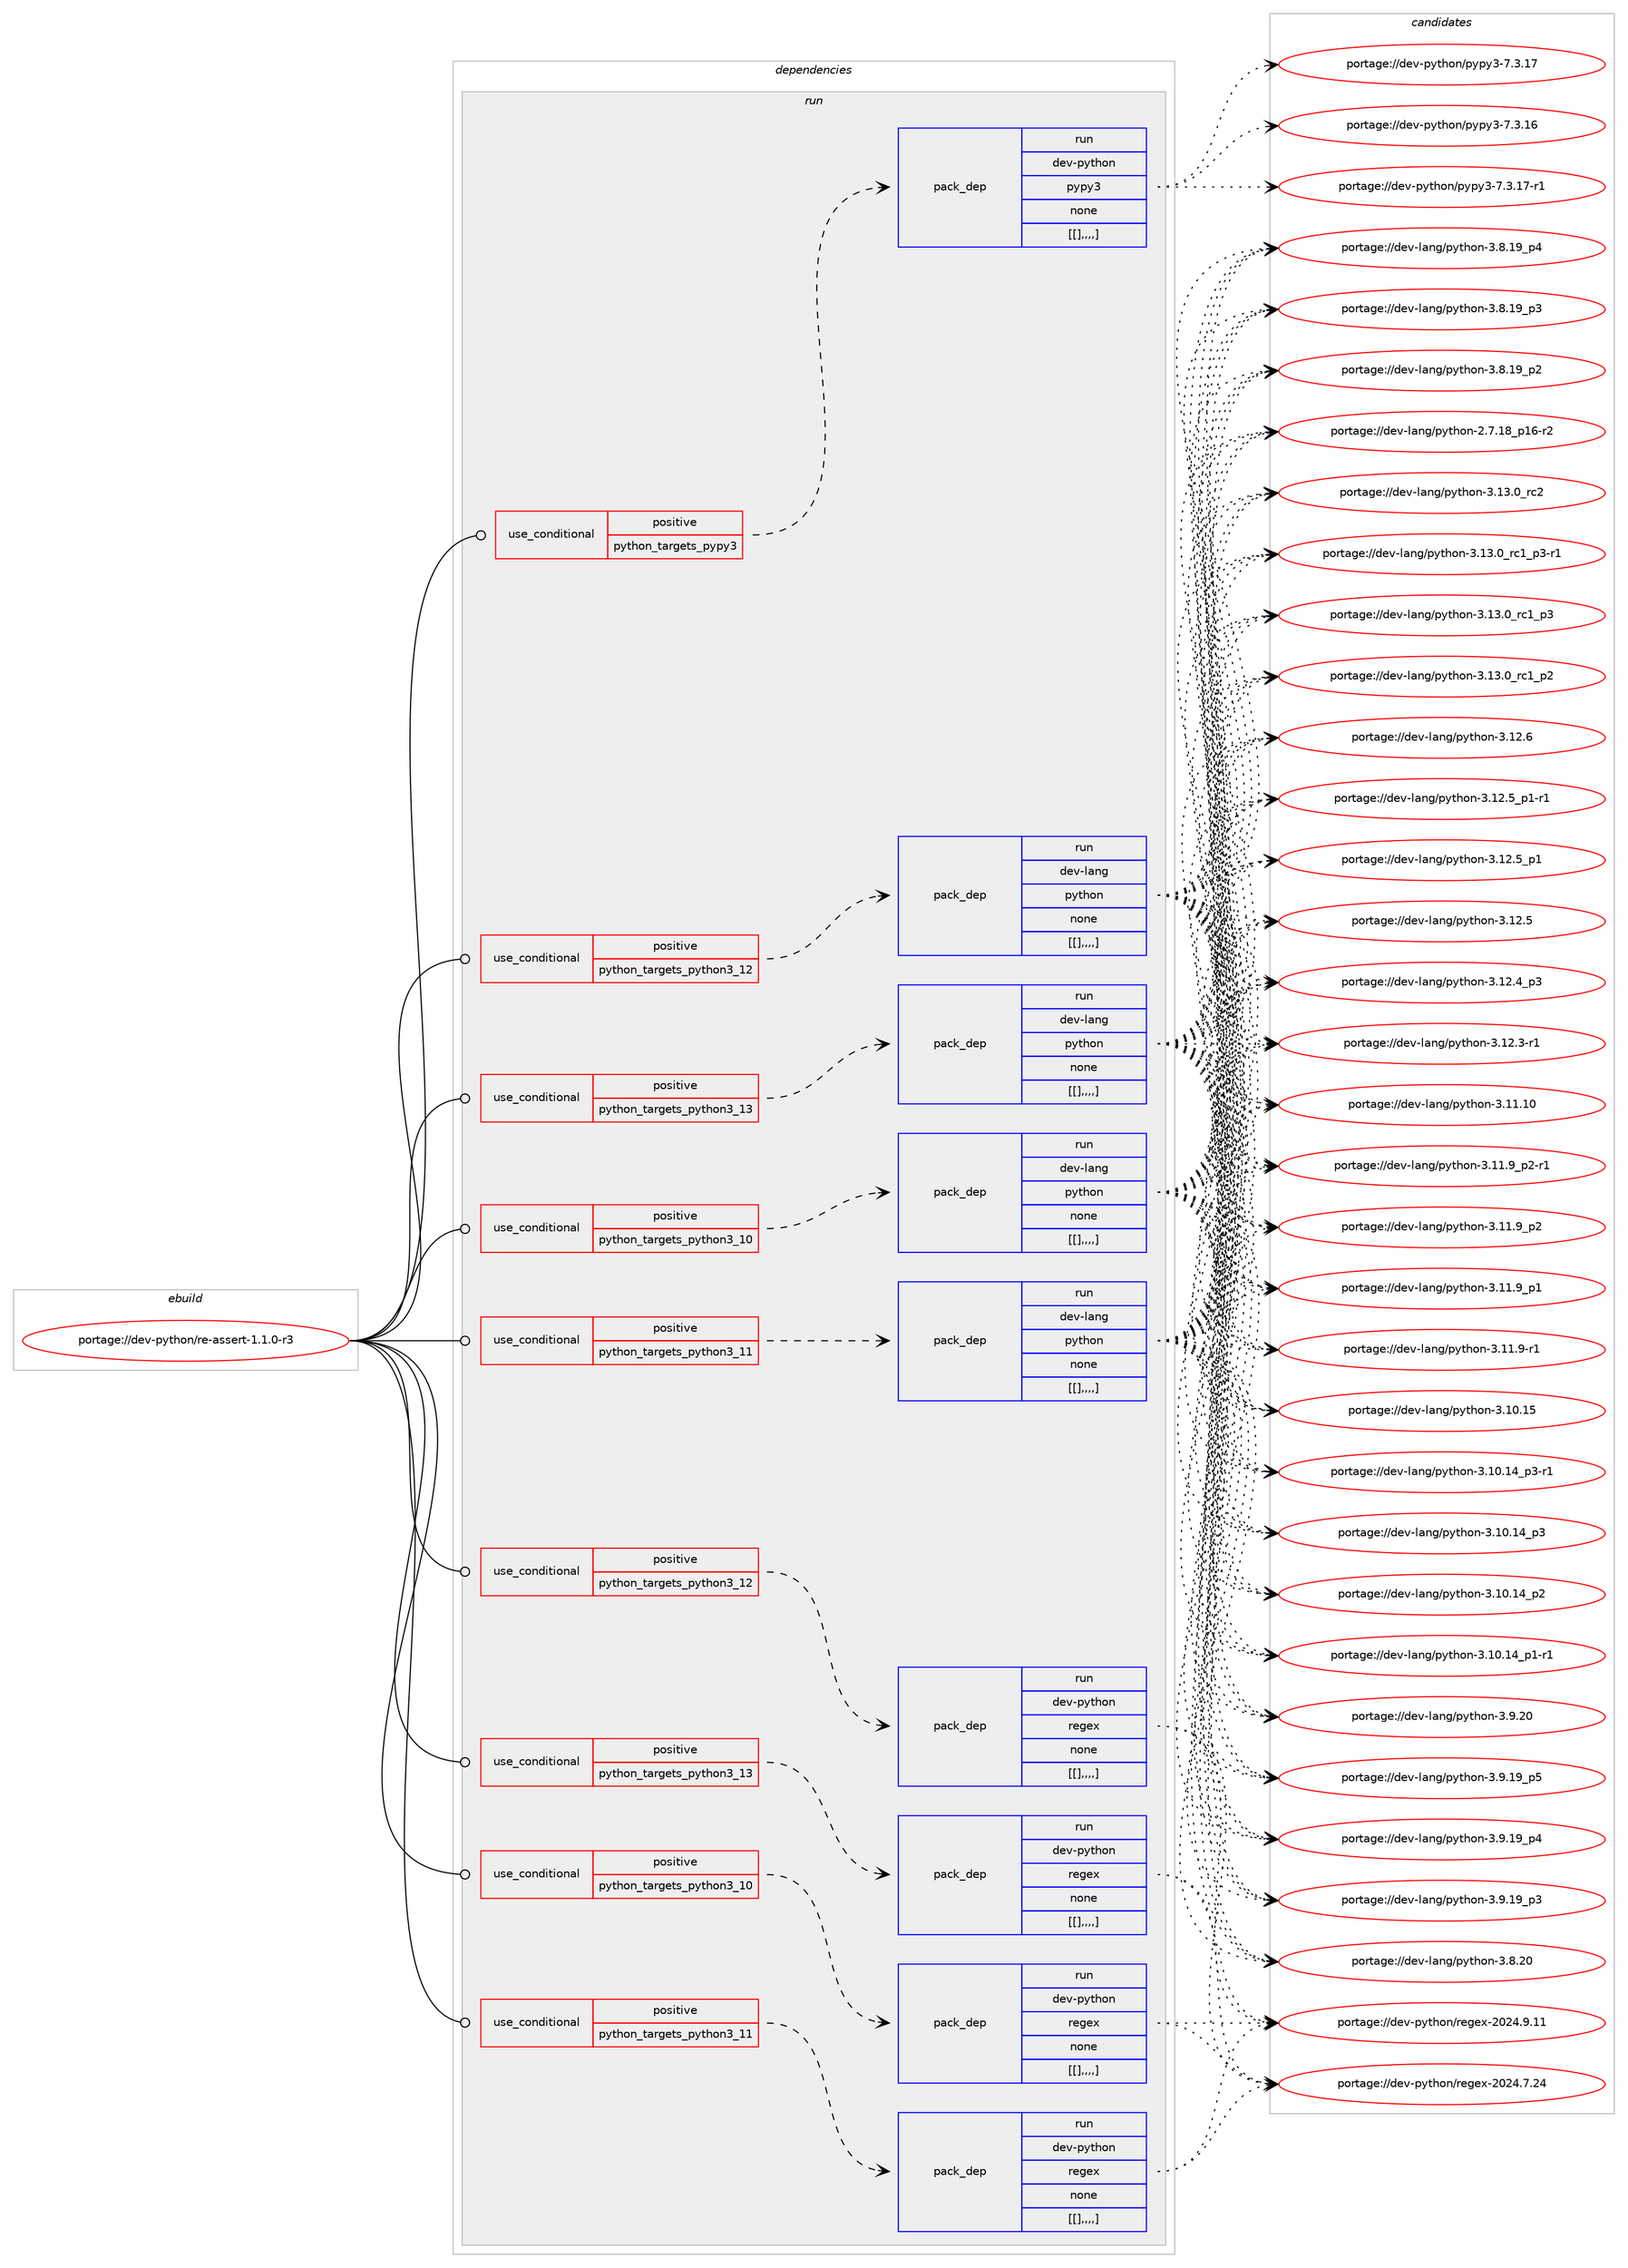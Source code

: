 digraph prolog {

# *************
# Graph options
# *************

newrank=true;
concentrate=true;
compound=true;
graph [rankdir=LR,fontname=Helvetica,fontsize=10,ranksep=1.5];#, ranksep=2.5, nodesep=0.2];
edge  [arrowhead=vee];
node  [fontname=Helvetica,fontsize=10];

# **********
# The ebuild
# **********

subgraph cluster_leftcol {
color=gray;
label=<<i>ebuild</i>>;
id [label="portage://dev-python/re-assert-1.1.0-r3", color=red, width=4, href="../dev-python/re-assert-1.1.0-r3.svg"];
}

# ****************
# The dependencies
# ****************

subgraph cluster_midcol {
color=gray;
label=<<i>dependencies</i>>;
subgraph cluster_compile {
fillcolor="#eeeeee";
style=filled;
label=<<i>compile</i>>;
}
subgraph cluster_compileandrun {
fillcolor="#eeeeee";
style=filled;
label=<<i>compile and run</i>>;
}
subgraph cluster_run {
fillcolor="#eeeeee";
style=filled;
label=<<i>run</i>>;
subgraph cond39828 {
dependency163602 [label=<<TABLE BORDER="0" CELLBORDER="1" CELLSPACING="0" CELLPADDING="4"><TR><TD ROWSPAN="3" CELLPADDING="10">use_conditional</TD></TR><TR><TD>positive</TD></TR><TR><TD>python_targets_pypy3</TD></TR></TABLE>>, shape=none, color=red];
subgraph pack122513 {
dependency163603 [label=<<TABLE BORDER="0" CELLBORDER="1" CELLSPACING="0" CELLPADDING="4" WIDTH="220"><TR><TD ROWSPAN="6" CELLPADDING="30">pack_dep</TD></TR><TR><TD WIDTH="110">run</TD></TR><TR><TD>dev-python</TD></TR><TR><TD>pypy3</TD></TR><TR><TD>none</TD></TR><TR><TD>[[],,,,]</TD></TR></TABLE>>, shape=none, color=blue];
}
dependency163602:e -> dependency163603:w [weight=20,style="dashed",arrowhead="vee"];
}
id:e -> dependency163602:w [weight=20,style="solid",arrowhead="odot"];
subgraph cond39829 {
dependency163604 [label=<<TABLE BORDER="0" CELLBORDER="1" CELLSPACING="0" CELLPADDING="4"><TR><TD ROWSPAN="3" CELLPADDING="10">use_conditional</TD></TR><TR><TD>positive</TD></TR><TR><TD>python_targets_python3_10</TD></TR></TABLE>>, shape=none, color=red];
subgraph pack122514 {
dependency163605 [label=<<TABLE BORDER="0" CELLBORDER="1" CELLSPACING="0" CELLPADDING="4" WIDTH="220"><TR><TD ROWSPAN="6" CELLPADDING="30">pack_dep</TD></TR><TR><TD WIDTH="110">run</TD></TR><TR><TD>dev-lang</TD></TR><TR><TD>python</TD></TR><TR><TD>none</TD></TR><TR><TD>[[],,,,]</TD></TR></TABLE>>, shape=none, color=blue];
}
dependency163604:e -> dependency163605:w [weight=20,style="dashed",arrowhead="vee"];
}
id:e -> dependency163604:w [weight=20,style="solid",arrowhead="odot"];
subgraph cond39830 {
dependency163606 [label=<<TABLE BORDER="0" CELLBORDER="1" CELLSPACING="0" CELLPADDING="4"><TR><TD ROWSPAN="3" CELLPADDING="10">use_conditional</TD></TR><TR><TD>positive</TD></TR><TR><TD>python_targets_python3_10</TD></TR></TABLE>>, shape=none, color=red];
subgraph pack122515 {
dependency163607 [label=<<TABLE BORDER="0" CELLBORDER="1" CELLSPACING="0" CELLPADDING="4" WIDTH="220"><TR><TD ROWSPAN="6" CELLPADDING="30">pack_dep</TD></TR><TR><TD WIDTH="110">run</TD></TR><TR><TD>dev-python</TD></TR><TR><TD>regex</TD></TR><TR><TD>none</TD></TR><TR><TD>[[],,,,]</TD></TR></TABLE>>, shape=none, color=blue];
}
dependency163606:e -> dependency163607:w [weight=20,style="dashed",arrowhead="vee"];
}
id:e -> dependency163606:w [weight=20,style="solid",arrowhead="odot"];
subgraph cond39831 {
dependency163608 [label=<<TABLE BORDER="0" CELLBORDER="1" CELLSPACING="0" CELLPADDING="4"><TR><TD ROWSPAN="3" CELLPADDING="10">use_conditional</TD></TR><TR><TD>positive</TD></TR><TR><TD>python_targets_python3_11</TD></TR></TABLE>>, shape=none, color=red];
subgraph pack122516 {
dependency163609 [label=<<TABLE BORDER="0" CELLBORDER="1" CELLSPACING="0" CELLPADDING="4" WIDTH="220"><TR><TD ROWSPAN="6" CELLPADDING="30">pack_dep</TD></TR><TR><TD WIDTH="110">run</TD></TR><TR><TD>dev-lang</TD></TR><TR><TD>python</TD></TR><TR><TD>none</TD></TR><TR><TD>[[],,,,]</TD></TR></TABLE>>, shape=none, color=blue];
}
dependency163608:e -> dependency163609:w [weight=20,style="dashed",arrowhead="vee"];
}
id:e -> dependency163608:w [weight=20,style="solid",arrowhead="odot"];
subgraph cond39832 {
dependency163610 [label=<<TABLE BORDER="0" CELLBORDER="1" CELLSPACING="0" CELLPADDING="4"><TR><TD ROWSPAN="3" CELLPADDING="10">use_conditional</TD></TR><TR><TD>positive</TD></TR><TR><TD>python_targets_python3_11</TD></TR></TABLE>>, shape=none, color=red];
subgraph pack122517 {
dependency163611 [label=<<TABLE BORDER="0" CELLBORDER="1" CELLSPACING="0" CELLPADDING="4" WIDTH="220"><TR><TD ROWSPAN="6" CELLPADDING="30">pack_dep</TD></TR><TR><TD WIDTH="110">run</TD></TR><TR><TD>dev-python</TD></TR><TR><TD>regex</TD></TR><TR><TD>none</TD></TR><TR><TD>[[],,,,]</TD></TR></TABLE>>, shape=none, color=blue];
}
dependency163610:e -> dependency163611:w [weight=20,style="dashed",arrowhead="vee"];
}
id:e -> dependency163610:w [weight=20,style="solid",arrowhead="odot"];
subgraph cond39833 {
dependency163612 [label=<<TABLE BORDER="0" CELLBORDER="1" CELLSPACING="0" CELLPADDING="4"><TR><TD ROWSPAN="3" CELLPADDING="10">use_conditional</TD></TR><TR><TD>positive</TD></TR><TR><TD>python_targets_python3_12</TD></TR></TABLE>>, shape=none, color=red];
subgraph pack122518 {
dependency163613 [label=<<TABLE BORDER="0" CELLBORDER="1" CELLSPACING="0" CELLPADDING="4" WIDTH="220"><TR><TD ROWSPAN="6" CELLPADDING="30">pack_dep</TD></TR><TR><TD WIDTH="110">run</TD></TR><TR><TD>dev-lang</TD></TR><TR><TD>python</TD></TR><TR><TD>none</TD></TR><TR><TD>[[],,,,]</TD></TR></TABLE>>, shape=none, color=blue];
}
dependency163612:e -> dependency163613:w [weight=20,style="dashed",arrowhead="vee"];
}
id:e -> dependency163612:w [weight=20,style="solid",arrowhead="odot"];
subgraph cond39834 {
dependency163614 [label=<<TABLE BORDER="0" CELLBORDER="1" CELLSPACING="0" CELLPADDING="4"><TR><TD ROWSPAN="3" CELLPADDING="10">use_conditional</TD></TR><TR><TD>positive</TD></TR><TR><TD>python_targets_python3_12</TD></TR></TABLE>>, shape=none, color=red];
subgraph pack122519 {
dependency163615 [label=<<TABLE BORDER="0" CELLBORDER="1" CELLSPACING="0" CELLPADDING="4" WIDTH="220"><TR><TD ROWSPAN="6" CELLPADDING="30">pack_dep</TD></TR><TR><TD WIDTH="110">run</TD></TR><TR><TD>dev-python</TD></TR><TR><TD>regex</TD></TR><TR><TD>none</TD></TR><TR><TD>[[],,,,]</TD></TR></TABLE>>, shape=none, color=blue];
}
dependency163614:e -> dependency163615:w [weight=20,style="dashed",arrowhead="vee"];
}
id:e -> dependency163614:w [weight=20,style="solid",arrowhead="odot"];
subgraph cond39835 {
dependency163616 [label=<<TABLE BORDER="0" CELLBORDER="1" CELLSPACING="0" CELLPADDING="4"><TR><TD ROWSPAN="3" CELLPADDING="10">use_conditional</TD></TR><TR><TD>positive</TD></TR><TR><TD>python_targets_python3_13</TD></TR></TABLE>>, shape=none, color=red];
subgraph pack122520 {
dependency163617 [label=<<TABLE BORDER="0" CELLBORDER="1" CELLSPACING="0" CELLPADDING="4" WIDTH="220"><TR><TD ROWSPAN="6" CELLPADDING="30">pack_dep</TD></TR><TR><TD WIDTH="110">run</TD></TR><TR><TD>dev-lang</TD></TR><TR><TD>python</TD></TR><TR><TD>none</TD></TR><TR><TD>[[],,,,]</TD></TR></TABLE>>, shape=none, color=blue];
}
dependency163616:e -> dependency163617:w [weight=20,style="dashed",arrowhead="vee"];
}
id:e -> dependency163616:w [weight=20,style="solid",arrowhead="odot"];
subgraph cond39836 {
dependency163618 [label=<<TABLE BORDER="0" CELLBORDER="1" CELLSPACING="0" CELLPADDING="4"><TR><TD ROWSPAN="3" CELLPADDING="10">use_conditional</TD></TR><TR><TD>positive</TD></TR><TR><TD>python_targets_python3_13</TD></TR></TABLE>>, shape=none, color=red];
subgraph pack122521 {
dependency163619 [label=<<TABLE BORDER="0" CELLBORDER="1" CELLSPACING="0" CELLPADDING="4" WIDTH="220"><TR><TD ROWSPAN="6" CELLPADDING="30">pack_dep</TD></TR><TR><TD WIDTH="110">run</TD></TR><TR><TD>dev-python</TD></TR><TR><TD>regex</TD></TR><TR><TD>none</TD></TR><TR><TD>[[],,,,]</TD></TR></TABLE>>, shape=none, color=blue];
}
dependency163618:e -> dependency163619:w [weight=20,style="dashed",arrowhead="vee"];
}
id:e -> dependency163618:w [weight=20,style="solid",arrowhead="odot"];
}
}

# **************
# The candidates
# **************

subgraph cluster_choices {
rank=same;
color=gray;
label=<<i>candidates</i>>;

subgraph choice122513 {
color=black;
nodesep=1;
choice100101118451121211161041111104711212111212151455546514649554511449 [label="portage://dev-python/pypy3-7.3.17-r1", color=red, width=4,href="../dev-python/pypy3-7.3.17-r1.svg"];
choice10010111845112121116104111110471121211121215145554651464955 [label="portage://dev-python/pypy3-7.3.17", color=red, width=4,href="../dev-python/pypy3-7.3.17.svg"];
choice10010111845112121116104111110471121211121215145554651464954 [label="portage://dev-python/pypy3-7.3.16", color=red, width=4,href="../dev-python/pypy3-7.3.16.svg"];
dependency163603:e -> choice100101118451121211161041111104711212111212151455546514649554511449:w [style=dotted,weight="100"];
dependency163603:e -> choice10010111845112121116104111110471121211121215145554651464955:w [style=dotted,weight="100"];
dependency163603:e -> choice10010111845112121116104111110471121211121215145554651464954:w [style=dotted,weight="100"];
}
subgraph choice122514 {
color=black;
nodesep=1;
choice10010111845108971101034711212111610411111045514649514648951149950 [label="portage://dev-lang/python-3.13.0_rc2", color=red, width=4,href="../dev-lang/python-3.13.0_rc2.svg"];
choice1001011184510897110103471121211161041111104551464951464895114994995112514511449 [label="portage://dev-lang/python-3.13.0_rc1_p3-r1", color=red, width=4,href="../dev-lang/python-3.13.0_rc1_p3-r1.svg"];
choice100101118451089711010347112121116104111110455146495146489511499499511251 [label="portage://dev-lang/python-3.13.0_rc1_p3", color=red, width=4,href="../dev-lang/python-3.13.0_rc1_p3.svg"];
choice100101118451089711010347112121116104111110455146495146489511499499511250 [label="portage://dev-lang/python-3.13.0_rc1_p2", color=red, width=4,href="../dev-lang/python-3.13.0_rc1_p2.svg"];
choice10010111845108971101034711212111610411111045514649504654 [label="portage://dev-lang/python-3.12.6", color=red, width=4,href="../dev-lang/python-3.12.6.svg"];
choice1001011184510897110103471121211161041111104551464950465395112494511449 [label="portage://dev-lang/python-3.12.5_p1-r1", color=red, width=4,href="../dev-lang/python-3.12.5_p1-r1.svg"];
choice100101118451089711010347112121116104111110455146495046539511249 [label="portage://dev-lang/python-3.12.5_p1", color=red, width=4,href="../dev-lang/python-3.12.5_p1.svg"];
choice10010111845108971101034711212111610411111045514649504653 [label="portage://dev-lang/python-3.12.5", color=red, width=4,href="../dev-lang/python-3.12.5.svg"];
choice100101118451089711010347112121116104111110455146495046529511251 [label="portage://dev-lang/python-3.12.4_p3", color=red, width=4,href="../dev-lang/python-3.12.4_p3.svg"];
choice100101118451089711010347112121116104111110455146495046514511449 [label="portage://dev-lang/python-3.12.3-r1", color=red, width=4,href="../dev-lang/python-3.12.3-r1.svg"];
choice1001011184510897110103471121211161041111104551464949464948 [label="portage://dev-lang/python-3.11.10", color=red, width=4,href="../dev-lang/python-3.11.10.svg"];
choice1001011184510897110103471121211161041111104551464949465795112504511449 [label="portage://dev-lang/python-3.11.9_p2-r1", color=red, width=4,href="../dev-lang/python-3.11.9_p2-r1.svg"];
choice100101118451089711010347112121116104111110455146494946579511250 [label="portage://dev-lang/python-3.11.9_p2", color=red, width=4,href="../dev-lang/python-3.11.9_p2.svg"];
choice100101118451089711010347112121116104111110455146494946579511249 [label="portage://dev-lang/python-3.11.9_p1", color=red, width=4,href="../dev-lang/python-3.11.9_p1.svg"];
choice100101118451089711010347112121116104111110455146494946574511449 [label="portage://dev-lang/python-3.11.9-r1", color=red, width=4,href="../dev-lang/python-3.11.9-r1.svg"];
choice1001011184510897110103471121211161041111104551464948464953 [label="portage://dev-lang/python-3.10.15", color=red, width=4,href="../dev-lang/python-3.10.15.svg"];
choice100101118451089711010347112121116104111110455146494846495295112514511449 [label="portage://dev-lang/python-3.10.14_p3-r1", color=red, width=4,href="../dev-lang/python-3.10.14_p3-r1.svg"];
choice10010111845108971101034711212111610411111045514649484649529511251 [label="portage://dev-lang/python-3.10.14_p3", color=red, width=4,href="../dev-lang/python-3.10.14_p3.svg"];
choice10010111845108971101034711212111610411111045514649484649529511250 [label="portage://dev-lang/python-3.10.14_p2", color=red, width=4,href="../dev-lang/python-3.10.14_p2.svg"];
choice100101118451089711010347112121116104111110455146494846495295112494511449 [label="portage://dev-lang/python-3.10.14_p1-r1", color=red, width=4,href="../dev-lang/python-3.10.14_p1-r1.svg"];
choice10010111845108971101034711212111610411111045514657465048 [label="portage://dev-lang/python-3.9.20", color=red, width=4,href="../dev-lang/python-3.9.20.svg"];
choice100101118451089711010347112121116104111110455146574649579511253 [label="portage://dev-lang/python-3.9.19_p5", color=red, width=4,href="../dev-lang/python-3.9.19_p5.svg"];
choice100101118451089711010347112121116104111110455146574649579511252 [label="portage://dev-lang/python-3.9.19_p4", color=red, width=4,href="../dev-lang/python-3.9.19_p4.svg"];
choice100101118451089711010347112121116104111110455146574649579511251 [label="portage://dev-lang/python-3.9.19_p3", color=red, width=4,href="../dev-lang/python-3.9.19_p3.svg"];
choice10010111845108971101034711212111610411111045514656465048 [label="portage://dev-lang/python-3.8.20", color=red, width=4,href="../dev-lang/python-3.8.20.svg"];
choice100101118451089711010347112121116104111110455146564649579511252 [label="portage://dev-lang/python-3.8.19_p4", color=red, width=4,href="../dev-lang/python-3.8.19_p4.svg"];
choice100101118451089711010347112121116104111110455146564649579511251 [label="portage://dev-lang/python-3.8.19_p3", color=red, width=4,href="../dev-lang/python-3.8.19_p3.svg"];
choice100101118451089711010347112121116104111110455146564649579511250 [label="portage://dev-lang/python-3.8.19_p2", color=red, width=4,href="../dev-lang/python-3.8.19_p2.svg"];
choice100101118451089711010347112121116104111110455046554649569511249544511450 [label="portage://dev-lang/python-2.7.18_p16-r2", color=red, width=4,href="../dev-lang/python-2.7.18_p16-r2.svg"];
dependency163605:e -> choice10010111845108971101034711212111610411111045514649514648951149950:w [style=dotted,weight="100"];
dependency163605:e -> choice1001011184510897110103471121211161041111104551464951464895114994995112514511449:w [style=dotted,weight="100"];
dependency163605:e -> choice100101118451089711010347112121116104111110455146495146489511499499511251:w [style=dotted,weight="100"];
dependency163605:e -> choice100101118451089711010347112121116104111110455146495146489511499499511250:w [style=dotted,weight="100"];
dependency163605:e -> choice10010111845108971101034711212111610411111045514649504654:w [style=dotted,weight="100"];
dependency163605:e -> choice1001011184510897110103471121211161041111104551464950465395112494511449:w [style=dotted,weight="100"];
dependency163605:e -> choice100101118451089711010347112121116104111110455146495046539511249:w [style=dotted,weight="100"];
dependency163605:e -> choice10010111845108971101034711212111610411111045514649504653:w [style=dotted,weight="100"];
dependency163605:e -> choice100101118451089711010347112121116104111110455146495046529511251:w [style=dotted,weight="100"];
dependency163605:e -> choice100101118451089711010347112121116104111110455146495046514511449:w [style=dotted,weight="100"];
dependency163605:e -> choice1001011184510897110103471121211161041111104551464949464948:w [style=dotted,weight="100"];
dependency163605:e -> choice1001011184510897110103471121211161041111104551464949465795112504511449:w [style=dotted,weight="100"];
dependency163605:e -> choice100101118451089711010347112121116104111110455146494946579511250:w [style=dotted,weight="100"];
dependency163605:e -> choice100101118451089711010347112121116104111110455146494946579511249:w [style=dotted,weight="100"];
dependency163605:e -> choice100101118451089711010347112121116104111110455146494946574511449:w [style=dotted,weight="100"];
dependency163605:e -> choice1001011184510897110103471121211161041111104551464948464953:w [style=dotted,weight="100"];
dependency163605:e -> choice100101118451089711010347112121116104111110455146494846495295112514511449:w [style=dotted,weight="100"];
dependency163605:e -> choice10010111845108971101034711212111610411111045514649484649529511251:w [style=dotted,weight="100"];
dependency163605:e -> choice10010111845108971101034711212111610411111045514649484649529511250:w [style=dotted,weight="100"];
dependency163605:e -> choice100101118451089711010347112121116104111110455146494846495295112494511449:w [style=dotted,weight="100"];
dependency163605:e -> choice10010111845108971101034711212111610411111045514657465048:w [style=dotted,weight="100"];
dependency163605:e -> choice100101118451089711010347112121116104111110455146574649579511253:w [style=dotted,weight="100"];
dependency163605:e -> choice100101118451089711010347112121116104111110455146574649579511252:w [style=dotted,weight="100"];
dependency163605:e -> choice100101118451089711010347112121116104111110455146574649579511251:w [style=dotted,weight="100"];
dependency163605:e -> choice10010111845108971101034711212111610411111045514656465048:w [style=dotted,weight="100"];
dependency163605:e -> choice100101118451089711010347112121116104111110455146564649579511252:w [style=dotted,weight="100"];
dependency163605:e -> choice100101118451089711010347112121116104111110455146564649579511251:w [style=dotted,weight="100"];
dependency163605:e -> choice100101118451089711010347112121116104111110455146564649579511250:w [style=dotted,weight="100"];
dependency163605:e -> choice100101118451089711010347112121116104111110455046554649569511249544511450:w [style=dotted,weight="100"];
}
subgraph choice122515 {
color=black;
nodesep=1;
choice100101118451121211161041111104711410110310112045504850524657464949 [label="portage://dev-python/regex-2024.9.11", color=red, width=4,href="../dev-python/regex-2024.9.11.svg"];
choice100101118451121211161041111104711410110310112045504850524655465052 [label="portage://dev-python/regex-2024.7.24", color=red, width=4,href="../dev-python/regex-2024.7.24.svg"];
dependency163607:e -> choice100101118451121211161041111104711410110310112045504850524657464949:w [style=dotted,weight="100"];
dependency163607:e -> choice100101118451121211161041111104711410110310112045504850524655465052:w [style=dotted,weight="100"];
}
subgraph choice122516 {
color=black;
nodesep=1;
choice10010111845108971101034711212111610411111045514649514648951149950 [label="portage://dev-lang/python-3.13.0_rc2", color=red, width=4,href="../dev-lang/python-3.13.0_rc2.svg"];
choice1001011184510897110103471121211161041111104551464951464895114994995112514511449 [label="portage://dev-lang/python-3.13.0_rc1_p3-r1", color=red, width=4,href="../dev-lang/python-3.13.0_rc1_p3-r1.svg"];
choice100101118451089711010347112121116104111110455146495146489511499499511251 [label="portage://dev-lang/python-3.13.0_rc1_p3", color=red, width=4,href="../dev-lang/python-3.13.0_rc1_p3.svg"];
choice100101118451089711010347112121116104111110455146495146489511499499511250 [label="portage://dev-lang/python-3.13.0_rc1_p2", color=red, width=4,href="../dev-lang/python-3.13.0_rc1_p2.svg"];
choice10010111845108971101034711212111610411111045514649504654 [label="portage://dev-lang/python-3.12.6", color=red, width=4,href="../dev-lang/python-3.12.6.svg"];
choice1001011184510897110103471121211161041111104551464950465395112494511449 [label="portage://dev-lang/python-3.12.5_p1-r1", color=red, width=4,href="../dev-lang/python-3.12.5_p1-r1.svg"];
choice100101118451089711010347112121116104111110455146495046539511249 [label="portage://dev-lang/python-3.12.5_p1", color=red, width=4,href="../dev-lang/python-3.12.5_p1.svg"];
choice10010111845108971101034711212111610411111045514649504653 [label="portage://dev-lang/python-3.12.5", color=red, width=4,href="../dev-lang/python-3.12.5.svg"];
choice100101118451089711010347112121116104111110455146495046529511251 [label="portage://dev-lang/python-3.12.4_p3", color=red, width=4,href="../dev-lang/python-3.12.4_p3.svg"];
choice100101118451089711010347112121116104111110455146495046514511449 [label="portage://dev-lang/python-3.12.3-r1", color=red, width=4,href="../dev-lang/python-3.12.3-r1.svg"];
choice1001011184510897110103471121211161041111104551464949464948 [label="portage://dev-lang/python-3.11.10", color=red, width=4,href="../dev-lang/python-3.11.10.svg"];
choice1001011184510897110103471121211161041111104551464949465795112504511449 [label="portage://dev-lang/python-3.11.9_p2-r1", color=red, width=4,href="../dev-lang/python-3.11.9_p2-r1.svg"];
choice100101118451089711010347112121116104111110455146494946579511250 [label="portage://dev-lang/python-3.11.9_p2", color=red, width=4,href="../dev-lang/python-3.11.9_p2.svg"];
choice100101118451089711010347112121116104111110455146494946579511249 [label="portage://dev-lang/python-3.11.9_p1", color=red, width=4,href="../dev-lang/python-3.11.9_p1.svg"];
choice100101118451089711010347112121116104111110455146494946574511449 [label="portage://dev-lang/python-3.11.9-r1", color=red, width=4,href="../dev-lang/python-3.11.9-r1.svg"];
choice1001011184510897110103471121211161041111104551464948464953 [label="portage://dev-lang/python-3.10.15", color=red, width=4,href="../dev-lang/python-3.10.15.svg"];
choice100101118451089711010347112121116104111110455146494846495295112514511449 [label="portage://dev-lang/python-3.10.14_p3-r1", color=red, width=4,href="../dev-lang/python-3.10.14_p3-r1.svg"];
choice10010111845108971101034711212111610411111045514649484649529511251 [label="portage://dev-lang/python-3.10.14_p3", color=red, width=4,href="../dev-lang/python-3.10.14_p3.svg"];
choice10010111845108971101034711212111610411111045514649484649529511250 [label="portage://dev-lang/python-3.10.14_p2", color=red, width=4,href="../dev-lang/python-3.10.14_p2.svg"];
choice100101118451089711010347112121116104111110455146494846495295112494511449 [label="portage://dev-lang/python-3.10.14_p1-r1", color=red, width=4,href="../dev-lang/python-3.10.14_p1-r1.svg"];
choice10010111845108971101034711212111610411111045514657465048 [label="portage://dev-lang/python-3.9.20", color=red, width=4,href="../dev-lang/python-3.9.20.svg"];
choice100101118451089711010347112121116104111110455146574649579511253 [label="portage://dev-lang/python-3.9.19_p5", color=red, width=4,href="../dev-lang/python-3.9.19_p5.svg"];
choice100101118451089711010347112121116104111110455146574649579511252 [label="portage://dev-lang/python-3.9.19_p4", color=red, width=4,href="../dev-lang/python-3.9.19_p4.svg"];
choice100101118451089711010347112121116104111110455146574649579511251 [label="portage://dev-lang/python-3.9.19_p3", color=red, width=4,href="../dev-lang/python-3.9.19_p3.svg"];
choice10010111845108971101034711212111610411111045514656465048 [label="portage://dev-lang/python-3.8.20", color=red, width=4,href="../dev-lang/python-3.8.20.svg"];
choice100101118451089711010347112121116104111110455146564649579511252 [label="portage://dev-lang/python-3.8.19_p4", color=red, width=4,href="../dev-lang/python-3.8.19_p4.svg"];
choice100101118451089711010347112121116104111110455146564649579511251 [label="portage://dev-lang/python-3.8.19_p3", color=red, width=4,href="../dev-lang/python-3.8.19_p3.svg"];
choice100101118451089711010347112121116104111110455146564649579511250 [label="portage://dev-lang/python-3.8.19_p2", color=red, width=4,href="../dev-lang/python-3.8.19_p2.svg"];
choice100101118451089711010347112121116104111110455046554649569511249544511450 [label="portage://dev-lang/python-2.7.18_p16-r2", color=red, width=4,href="../dev-lang/python-2.7.18_p16-r2.svg"];
dependency163609:e -> choice10010111845108971101034711212111610411111045514649514648951149950:w [style=dotted,weight="100"];
dependency163609:e -> choice1001011184510897110103471121211161041111104551464951464895114994995112514511449:w [style=dotted,weight="100"];
dependency163609:e -> choice100101118451089711010347112121116104111110455146495146489511499499511251:w [style=dotted,weight="100"];
dependency163609:e -> choice100101118451089711010347112121116104111110455146495146489511499499511250:w [style=dotted,weight="100"];
dependency163609:e -> choice10010111845108971101034711212111610411111045514649504654:w [style=dotted,weight="100"];
dependency163609:e -> choice1001011184510897110103471121211161041111104551464950465395112494511449:w [style=dotted,weight="100"];
dependency163609:e -> choice100101118451089711010347112121116104111110455146495046539511249:w [style=dotted,weight="100"];
dependency163609:e -> choice10010111845108971101034711212111610411111045514649504653:w [style=dotted,weight="100"];
dependency163609:e -> choice100101118451089711010347112121116104111110455146495046529511251:w [style=dotted,weight="100"];
dependency163609:e -> choice100101118451089711010347112121116104111110455146495046514511449:w [style=dotted,weight="100"];
dependency163609:e -> choice1001011184510897110103471121211161041111104551464949464948:w [style=dotted,weight="100"];
dependency163609:e -> choice1001011184510897110103471121211161041111104551464949465795112504511449:w [style=dotted,weight="100"];
dependency163609:e -> choice100101118451089711010347112121116104111110455146494946579511250:w [style=dotted,weight="100"];
dependency163609:e -> choice100101118451089711010347112121116104111110455146494946579511249:w [style=dotted,weight="100"];
dependency163609:e -> choice100101118451089711010347112121116104111110455146494946574511449:w [style=dotted,weight="100"];
dependency163609:e -> choice1001011184510897110103471121211161041111104551464948464953:w [style=dotted,weight="100"];
dependency163609:e -> choice100101118451089711010347112121116104111110455146494846495295112514511449:w [style=dotted,weight="100"];
dependency163609:e -> choice10010111845108971101034711212111610411111045514649484649529511251:w [style=dotted,weight="100"];
dependency163609:e -> choice10010111845108971101034711212111610411111045514649484649529511250:w [style=dotted,weight="100"];
dependency163609:e -> choice100101118451089711010347112121116104111110455146494846495295112494511449:w [style=dotted,weight="100"];
dependency163609:e -> choice10010111845108971101034711212111610411111045514657465048:w [style=dotted,weight="100"];
dependency163609:e -> choice100101118451089711010347112121116104111110455146574649579511253:w [style=dotted,weight="100"];
dependency163609:e -> choice100101118451089711010347112121116104111110455146574649579511252:w [style=dotted,weight="100"];
dependency163609:e -> choice100101118451089711010347112121116104111110455146574649579511251:w [style=dotted,weight="100"];
dependency163609:e -> choice10010111845108971101034711212111610411111045514656465048:w [style=dotted,weight="100"];
dependency163609:e -> choice100101118451089711010347112121116104111110455146564649579511252:w [style=dotted,weight="100"];
dependency163609:e -> choice100101118451089711010347112121116104111110455146564649579511251:w [style=dotted,weight="100"];
dependency163609:e -> choice100101118451089711010347112121116104111110455146564649579511250:w [style=dotted,weight="100"];
dependency163609:e -> choice100101118451089711010347112121116104111110455046554649569511249544511450:w [style=dotted,weight="100"];
}
subgraph choice122517 {
color=black;
nodesep=1;
choice100101118451121211161041111104711410110310112045504850524657464949 [label="portage://dev-python/regex-2024.9.11", color=red, width=4,href="../dev-python/regex-2024.9.11.svg"];
choice100101118451121211161041111104711410110310112045504850524655465052 [label="portage://dev-python/regex-2024.7.24", color=red, width=4,href="../dev-python/regex-2024.7.24.svg"];
dependency163611:e -> choice100101118451121211161041111104711410110310112045504850524657464949:w [style=dotted,weight="100"];
dependency163611:e -> choice100101118451121211161041111104711410110310112045504850524655465052:w [style=dotted,weight="100"];
}
subgraph choice122518 {
color=black;
nodesep=1;
choice10010111845108971101034711212111610411111045514649514648951149950 [label="portage://dev-lang/python-3.13.0_rc2", color=red, width=4,href="../dev-lang/python-3.13.0_rc2.svg"];
choice1001011184510897110103471121211161041111104551464951464895114994995112514511449 [label="portage://dev-lang/python-3.13.0_rc1_p3-r1", color=red, width=4,href="../dev-lang/python-3.13.0_rc1_p3-r1.svg"];
choice100101118451089711010347112121116104111110455146495146489511499499511251 [label="portage://dev-lang/python-3.13.0_rc1_p3", color=red, width=4,href="../dev-lang/python-3.13.0_rc1_p3.svg"];
choice100101118451089711010347112121116104111110455146495146489511499499511250 [label="portage://dev-lang/python-3.13.0_rc1_p2", color=red, width=4,href="../dev-lang/python-3.13.0_rc1_p2.svg"];
choice10010111845108971101034711212111610411111045514649504654 [label="portage://dev-lang/python-3.12.6", color=red, width=4,href="../dev-lang/python-3.12.6.svg"];
choice1001011184510897110103471121211161041111104551464950465395112494511449 [label="portage://dev-lang/python-3.12.5_p1-r1", color=red, width=4,href="../dev-lang/python-3.12.5_p1-r1.svg"];
choice100101118451089711010347112121116104111110455146495046539511249 [label="portage://dev-lang/python-3.12.5_p1", color=red, width=4,href="../dev-lang/python-3.12.5_p1.svg"];
choice10010111845108971101034711212111610411111045514649504653 [label="portage://dev-lang/python-3.12.5", color=red, width=4,href="../dev-lang/python-3.12.5.svg"];
choice100101118451089711010347112121116104111110455146495046529511251 [label="portage://dev-lang/python-3.12.4_p3", color=red, width=4,href="../dev-lang/python-3.12.4_p3.svg"];
choice100101118451089711010347112121116104111110455146495046514511449 [label="portage://dev-lang/python-3.12.3-r1", color=red, width=4,href="../dev-lang/python-3.12.3-r1.svg"];
choice1001011184510897110103471121211161041111104551464949464948 [label="portage://dev-lang/python-3.11.10", color=red, width=4,href="../dev-lang/python-3.11.10.svg"];
choice1001011184510897110103471121211161041111104551464949465795112504511449 [label="portage://dev-lang/python-3.11.9_p2-r1", color=red, width=4,href="../dev-lang/python-3.11.9_p2-r1.svg"];
choice100101118451089711010347112121116104111110455146494946579511250 [label="portage://dev-lang/python-3.11.9_p2", color=red, width=4,href="../dev-lang/python-3.11.9_p2.svg"];
choice100101118451089711010347112121116104111110455146494946579511249 [label="portage://dev-lang/python-3.11.9_p1", color=red, width=4,href="../dev-lang/python-3.11.9_p1.svg"];
choice100101118451089711010347112121116104111110455146494946574511449 [label="portage://dev-lang/python-3.11.9-r1", color=red, width=4,href="../dev-lang/python-3.11.9-r1.svg"];
choice1001011184510897110103471121211161041111104551464948464953 [label="portage://dev-lang/python-3.10.15", color=red, width=4,href="../dev-lang/python-3.10.15.svg"];
choice100101118451089711010347112121116104111110455146494846495295112514511449 [label="portage://dev-lang/python-3.10.14_p3-r1", color=red, width=4,href="../dev-lang/python-3.10.14_p3-r1.svg"];
choice10010111845108971101034711212111610411111045514649484649529511251 [label="portage://dev-lang/python-3.10.14_p3", color=red, width=4,href="../dev-lang/python-3.10.14_p3.svg"];
choice10010111845108971101034711212111610411111045514649484649529511250 [label="portage://dev-lang/python-3.10.14_p2", color=red, width=4,href="../dev-lang/python-3.10.14_p2.svg"];
choice100101118451089711010347112121116104111110455146494846495295112494511449 [label="portage://dev-lang/python-3.10.14_p1-r1", color=red, width=4,href="../dev-lang/python-3.10.14_p1-r1.svg"];
choice10010111845108971101034711212111610411111045514657465048 [label="portage://dev-lang/python-3.9.20", color=red, width=4,href="../dev-lang/python-3.9.20.svg"];
choice100101118451089711010347112121116104111110455146574649579511253 [label="portage://dev-lang/python-3.9.19_p5", color=red, width=4,href="../dev-lang/python-3.9.19_p5.svg"];
choice100101118451089711010347112121116104111110455146574649579511252 [label="portage://dev-lang/python-3.9.19_p4", color=red, width=4,href="../dev-lang/python-3.9.19_p4.svg"];
choice100101118451089711010347112121116104111110455146574649579511251 [label="portage://dev-lang/python-3.9.19_p3", color=red, width=4,href="../dev-lang/python-3.9.19_p3.svg"];
choice10010111845108971101034711212111610411111045514656465048 [label="portage://dev-lang/python-3.8.20", color=red, width=4,href="../dev-lang/python-3.8.20.svg"];
choice100101118451089711010347112121116104111110455146564649579511252 [label="portage://dev-lang/python-3.8.19_p4", color=red, width=4,href="../dev-lang/python-3.8.19_p4.svg"];
choice100101118451089711010347112121116104111110455146564649579511251 [label="portage://dev-lang/python-3.8.19_p3", color=red, width=4,href="../dev-lang/python-3.8.19_p3.svg"];
choice100101118451089711010347112121116104111110455146564649579511250 [label="portage://dev-lang/python-3.8.19_p2", color=red, width=4,href="../dev-lang/python-3.8.19_p2.svg"];
choice100101118451089711010347112121116104111110455046554649569511249544511450 [label="portage://dev-lang/python-2.7.18_p16-r2", color=red, width=4,href="../dev-lang/python-2.7.18_p16-r2.svg"];
dependency163613:e -> choice10010111845108971101034711212111610411111045514649514648951149950:w [style=dotted,weight="100"];
dependency163613:e -> choice1001011184510897110103471121211161041111104551464951464895114994995112514511449:w [style=dotted,weight="100"];
dependency163613:e -> choice100101118451089711010347112121116104111110455146495146489511499499511251:w [style=dotted,weight="100"];
dependency163613:e -> choice100101118451089711010347112121116104111110455146495146489511499499511250:w [style=dotted,weight="100"];
dependency163613:e -> choice10010111845108971101034711212111610411111045514649504654:w [style=dotted,weight="100"];
dependency163613:e -> choice1001011184510897110103471121211161041111104551464950465395112494511449:w [style=dotted,weight="100"];
dependency163613:e -> choice100101118451089711010347112121116104111110455146495046539511249:w [style=dotted,weight="100"];
dependency163613:e -> choice10010111845108971101034711212111610411111045514649504653:w [style=dotted,weight="100"];
dependency163613:e -> choice100101118451089711010347112121116104111110455146495046529511251:w [style=dotted,weight="100"];
dependency163613:e -> choice100101118451089711010347112121116104111110455146495046514511449:w [style=dotted,weight="100"];
dependency163613:e -> choice1001011184510897110103471121211161041111104551464949464948:w [style=dotted,weight="100"];
dependency163613:e -> choice1001011184510897110103471121211161041111104551464949465795112504511449:w [style=dotted,weight="100"];
dependency163613:e -> choice100101118451089711010347112121116104111110455146494946579511250:w [style=dotted,weight="100"];
dependency163613:e -> choice100101118451089711010347112121116104111110455146494946579511249:w [style=dotted,weight="100"];
dependency163613:e -> choice100101118451089711010347112121116104111110455146494946574511449:w [style=dotted,weight="100"];
dependency163613:e -> choice1001011184510897110103471121211161041111104551464948464953:w [style=dotted,weight="100"];
dependency163613:e -> choice100101118451089711010347112121116104111110455146494846495295112514511449:w [style=dotted,weight="100"];
dependency163613:e -> choice10010111845108971101034711212111610411111045514649484649529511251:w [style=dotted,weight="100"];
dependency163613:e -> choice10010111845108971101034711212111610411111045514649484649529511250:w [style=dotted,weight="100"];
dependency163613:e -> choice100101118451089711010347112121116104111110455146494846495295112494511449:w [style=dotted,weight="100"];
dependency163613:e -> choice10010111845108971101034711212111610411111045514657465048:w [style=dotted,weight="100"];
dependency163613:e -> choice100101118451089711010347112121116104111110455146574649579511253:w [style=dotted,weight="100"];
dependency163613:e -> choice100101118451089711010347112121116104111110455146574649579511252:w [style=dotted,weight="100"];
dependency163613:e -> choice100101118451089711010347112121116104111110455146574649579511251:w [style=dotted,weight="100"];
dependency163613:e -> choice10010111845108971101034711212111610411111045514656465048:w [style=dotted,weight="100"];
dependency163613:e -> choice100101118451089711010347112121116104111110455146564649579511252:w [style=dotted,weight="100"];
dependency163613:e -> choice100101118451089711010347112121116104111110455146564649579511251:w [style=dotted,weight="100"];
dependency163613:e -> choice100101118451089711010347112121116104111110455146564649579511250:w [style=dotted,weight="100"];
dependency163613:e -> choice100101118451089711010347112121116104111110455046554649569511249544511450:w [style=dotted,weight="100"];
}
subgraph choice122519 {
color=black;
nodesep=1;
choice100101118451121211161041111104711410110310112045504850524657464949 [label="portage://dev-python/regex-2024.9.11", color=red, width=4,href="../dev-python/regex-2024.9.11.svg"];
choice100101118451121211161041111104711410110310112045504850524655465052 [label="portage://dev-python/regex-2024.7.24", color=red, width=4,href="../dev-python/regex-2024.7.24.svg"];
dependency163615:e -> choice100101118451121211161041111104711410110310112045504850524657464949:w [style=dotted,weight="100"];
dependency163615:e -> choice100101118451121211161041111104711410110310112045504850524655465052:w [style=dotted,weight="100"];
}
subgraph choice122520 {
color=black;
nodesep=1;
choice10010111845108971101034711212111610411111045514649514648951149950 [label="portage://dev-lang/python-3.13.0_rc2", color=red, width=4,href="../dev-lang/python-3.13.0_rc2.svg"];
choice1001011184510897110103471121211161041111104551464951464895114994995112514511449 [label="portage://dev-lang/python-3.13.0_rc1_p3-r1", color=red, width=4,href="../dev-lang/python-3.13.0_rc1_p3-r1.svg"];
choice100101118451089711010347112121116104111110455146495146489511499499511251 [label="portage://dev-lang/python-3.13.0_rc1_p3", color=red, width=4,href="../dev-lang/python-3.13.0_rc1_p3.svg"];
choice100101118451089711010347112121116104111110455146495146489511499499511250 [label="portage://dev-lang/python-3.13.0_rc1_p2", color=red, width=4,href="../dev-lang/python-3.13.0_rc1_p2.svg"];
choice10010111845108971101034711212111610411111045514649504654 [label="portage://dev-lang/python-3.12.6", color=red, width=4,href="../dev-lang/python-3.12.6.svg"];
choice1001011184510897110103471121211161041111104551464950465395112494511449 [label="portage://dev-lang/python-3.12.5_p1-r1", color=red, width=4,href="../dev-lang/python-3.12.5_p1-r1.svg"];
choice100101118451089711010347112121116104111110455146495046539511249 [label="portage://dev-lang/python-3.12.5_p1", color=red, width=4,href="../dev-lang/python-3.12.5_p1.svg"];
choice10010111845108971101034711212111610411111045514649504653 [label="portage://dev-lang/python-3.12.5", color=red, width=4,href="../dev-lang/python-3.12.5.svg"];
choice100101118451089711010347112121116104111110455146495046529511251 [label="portage://dev-lang/python-3.12.4_p3", color=red, width=4,href="../dev-lang/python-3.12.4_p3.svg"];
choice100101118451089711010347112121116104111110455146495046514511449 [label="portage://dev-lang/python-3.12.3-r1", color=red, width=4,href="../dev-lang/python-3.12.3-r1.svg"];
choice1001011184510897110103471121211161041111104551464949464948 [label="portage://dev-lang/python-3.11.10", color=red, width=4,href="../dev-lang/python-3.11.10.svg"];
choice1001011184510897110103471121211161041111104551464949465795112504511449 [label="portage://dev-lang/python-3.11.9_p2-r1", color=red, width=4,href="../dev-lang/python-3.11.9_p2-r1.svg"];
choice100101118451089711010347112121116104111110455146494946579511250 [label="portage://dev-lang/python-3.11.9_p2", color=red, width=4,href="../dev-lang/python-3.11.9_p2.svg"];
choice100101118451089711010347112121116104111110455146494946579511249 [label="portage://dev-lang/python-3.11.9_p1", color=red, width=4,href="../dev-lang/python-3.11.9_p1.svg"];
choice100101118451089711010347112121116104111110455146494946574511449 [label="portage://dev-lang/python-3.11.9-r1", color=red, width=4,href="../dev-lang/python-3.11.9-r1.svg"];
choice1001011184510897110103471121211161041111104551464948464953 [label="portage://dev-lang/python-3.10.15", color=red, width=4,href="../dev-lang/python-3.10.15.svg"];
choice100101118451089711010347112121116104111110455146494846495295112514511449 [label="portage://dev-lang/python-3.10.14_p3-r1", color=red, width=4,href="../dev-lang/python-3.10.14_p3-r1.svg"];
choice10010111845108971101034711212111610411111045514649484649529511251 [label="portage://dev-lang/python-3.10.14_p3", color=red, width=4,href="../dev-lang/python-3.10.14_p3.svg"];
choice10010111845108971101034711212111610411111045514649484649529511250 [label="portage://dev-lang/python-3.10.14_p2", color=red, width=4,href="../dev-lang/python-3.10.14_p2.svg"];
choice100101118451089711010347112121116104111110455146494846495295112494511449 [label="portage://dev-lang/python-3.10.14_p1-r1", color=red, width=4,href="../dev-lang/python-3.10.14_p1-r1.svg"];
choice10010111845108971101034711212111610411111045514657465048 [label="portage://dev-lang/python-3.9.20", color=red, width=4,href="../dev-lang/python-3.9.20.svg"];
choice100101118451089711010347112121116104111110455146574649579511253 [label="portage://dev-lang/python-3.9.19_p5", color=red, width=4,href="../dev-lang/python-3.9.19_p5.svg"];
choice100101118451089711010347112121116104111110455146574649579511252 [label="portage://dev-lang/python-3.9.19_p4", color=red, width=4,href="../dev-lang/python-3.9.19_p4.svg"];
choice100101118451089711010347112121116104111110455146574649579511251 [label="portage://dev-lang/python-3.9.19_p3", color=red, width=4,href="../dev-lang/python-3.9.19_p3.svg"];
choice10010111845108971101034711212111610411111045514656465048 [label="portage://dev-lang/python-3.8.20", color=red, width=4,href="../dev-lang/python-3.8.20.svg"];
choice100101118451089711010347112121116104111110455146564649579511252 [label="portage://dev-lang/python-3.8.19_p4", color=red, width=4,href="../dev-lang/python-3.8.19_p4.svg"];
choice100101118451089711010347112121116104111110455146564649579511251 [label="portage://dev-lang/python-3.8.19_p3", color=red, width=4,href="../dev-lang/python-3.8.19_p3.svg"];
choice100101118451089711010347112121116104111110455146564649579511250 [label="portage://dev-lang/python-3.8.19_p2", color=red, width=4,href="../dev-lang/python-3.8.19_p2.svg"];
choice100101118451089711010347112121116104111110455046554649569511249544511450 [label="portage://dev-lang/python-2.7.18_p16-r2", color=red, width=4,href="../dev-lang/python-2.7.18_p16-r2.svg"];
dependency163617:e -> choice10010111845108971101034711212111610411111045514649514648951149950:w [style=dotted,weight="100"];
dependency163617:e -> choice1001011184510897110103471121211161041111104551464951464895114994995112514511449:w [style=dotted,weight="100"];
dependency163617:e -> choice100101118451089711010347112121116104111110455146495146489511499499511251:w [style=dotted,weight="100"];
dependency163617:e -> choice100101118451089711010347112121116104111110455146495146489511499499511250:w [style=dotted,weight="100"];
dependency163617:e -> choice10010111845108971101034711212111610411111045514649504654:w [style=dotted,weight="100"];
dependency163617:e -> choice1001011184510897110103471121211161041111104551464950465395112494511449:w [style=dotted,weight="100"];
dependency163617:e -> choice100101118451089711010347112121116104111110455146495046539511249:w [style=dotted,weight="100"];
dependency163617:e -> choice10010111845108971101034711212111610411111045514649504653:w [style=dotted,weight="100"];
dependency163617:e -> choice100101118451089711010347112121116104111110455146495046529511251:w [style=dotted,weight="100"];
dependency163617:e -> choice100101118451089711010347112121116104111110455146495046514511449:w [style=dotted,weight="100"];
dependency163617:e -> choice1001011184510897110103471121211161041111104551464949464948:w [style=dotted,weight="100"];
dependency163617:e -> choice1001011184510897110103471121211161041111104551464949465795112504511449:w [style=dotted,weight="100"];
dependency163617:e -> choice100101118451089711010347112121116104111110455146494946579511250:w [style=dotted,weight="100"];
dependency163617:e -> choice100101118451089711010347112121116104111110455146494946579511249:w [style=dotted,weight="100"];
dependency163617:e -> choice100101118451089711010347112121116104111110455146494946574511449:w [style=dotted,weight="100"];
dependency163617:e -> choice1001011184510897110103471121211161041111104551464948464953:w [style=dotted,weight="100"];
dependency163617:e -> choice100101118451089711010347112121116104111110455146494846495295112514511449:w [style=dotted,weight="100"];
dependency163617:e -> choice10010111845108971101034711212111610411111045514649484649529511251:w [style=dotted,weight="100"];
dependency163617:e -> choice10010111845108971101034711212111610411111045514649484649529511250:w [style=dotted,weight="100"];
dependency163617:e -> choice100101118451089711010347112121116104111110455146494846495295112494511449:w [style=dotted,weight="100"];
dependency163617:e -> choice10010111845108971101034711212111610411111045514657465048:w [style=dotted,weight="100"];
dependency163617:e -> choice100101118451089711010347112121116104111110455146574649579511253:w [style=dotted,weight="100"];
dependency163617:e -> choice100101118451089711010347112121116104111110455146574649579511252:w [style=dotted,weight="100"];
dependency163617:e -> choice100101118451089711010347112121116104111110455146574649579511251:w [style=dotted,weight="100"];
dependency163617:e -> choice10010111845108971101034711212111610411111045514656465048:w [style=dotted,weight="100"];
dependency163617:e -> choice100101118451089711010347112121116104111110455146564649579511252:w [style=dotted,weight="100"];
dependency163617:e -> choice100101118451089711010347112121116104111110455146564649579511251:w [style=dotted,weight="100"];
dependency163617:e -> choice100101118451089711010347112121116104111110455146564649579511250:w [style=dotted,weight="100"];
dependency163617:e -> choice100101118451089711010347112121116104111110455046554649569511249544511450:w [style=dotted,weight="100"];
}
subgraph choice122521 {
color=black;
nodesep=1;
choice100101118451121211161041111104711410110310112045504850524657464949 [label="portage://dev-python/regex-2024.9.11", color=red, width=4,href="../dev-python/regex-2024.9.11.svg"];
choice100101118451121211161041111104711410110310112045504850524655465052 [label="portage://dev-python/regex-2024.7.24", color=red, width=4,href="../dev-python/regex-2024.7.24.svg"];
dependency163619:e -> choice100101118451121211161041111104711410110310112045504850524657464949:w [style=dotted,weight="100"];
dependency163619:e -> choice100101118451121211161041111104711410110310112045504850524655465052:w [style=dotted,weight="100"];
}
}

}
